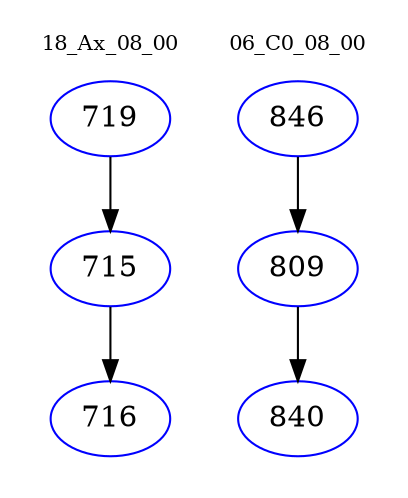 digraph{
subgraph cluster_0 {
color = white
label = "18_Ax_08_00";
fontsize=10;
T0_719 [label="719", color="blue"]
T0_719 -> T0_715 [color="black"]
T0_715 [label="715", color="blue"]
T0_715 -> T0_716 [color="black"]
T0_716 [label="716", color="blue"]
}
subgraph cluster_1 {
color = white
label = "06_C0_08_00";
fontsize=10;
T1_846 [label="846", color="blue"]
T1_846 -> T1_809 [color="black"]
T1_809 [label="809", color="blue"]
T1_809 -> T1_840 [color="black"]
T1_840 [label="840", color="blue"]
}
}

